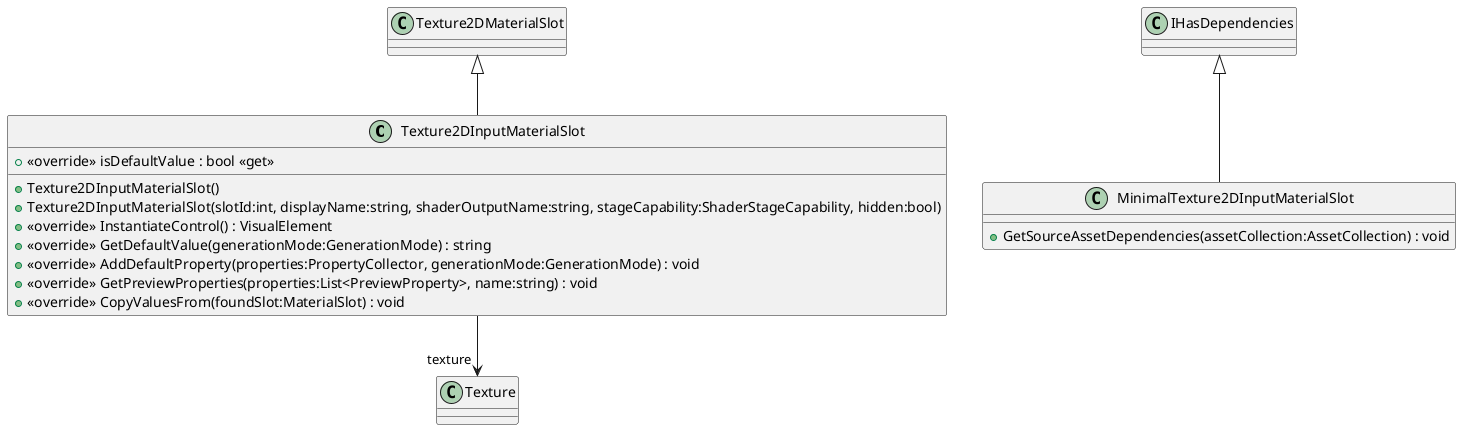 @startuml
class Texture2DInputMaterialSlot {
    + <<override>> isDefaultValue : bool <<get>>
    + Texture2DInputMaterialSlot()
    + Texture2DInputMaterialSlot(slotId:int, displayName:string, shaderOutputName:string, stageCapability:ShaderStageCapability, hidden:bool)
    + <<override>> InstantiateControl() : VisualElement
    + <<override>> GetDefaultValue(generationMode:GenerationMode) : string
    + <<override>> AddDefaultProperty(properties:PropertyCollector, generationMode:GenerationMode) : void
    + <<override>> GetPreviewProperties(properties:List<PreviewProperty>, name:string) : void
    + <<override>> CopyValuesFrom(foundSlot:MaterialSlot) : void
}
class MinimalTexture2DInputMaterialSlot {
    + GetSourceAssetDependencies(assetCollection:AssetCollection) : void
}
Texture2DMaterialSlot <|-- Texture2DInputMaterialSlot
Texture2DInputMaterialSlot --> "texture" Texture
IHasDependencies <|-- MinimalTexture2DInputMaterialSlot
@enduml
